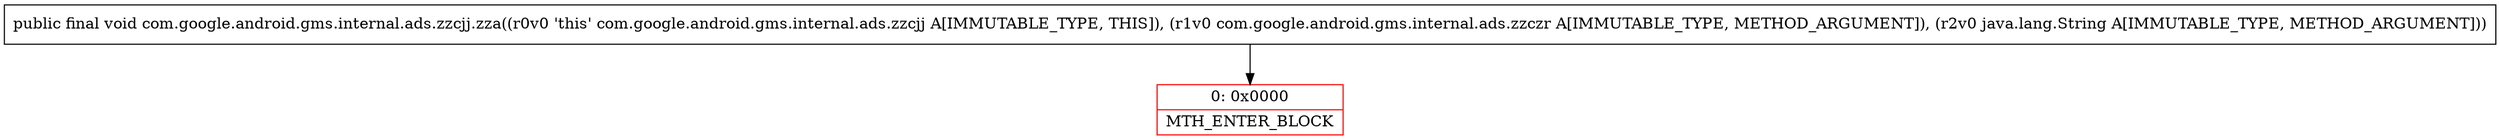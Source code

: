 digraph "CFG forcom.google.android.gms.internal.ads.zzcjj.zza(Lcom\/google\/android\/gms\/internal\/ads\/zzczr;Ljava\/lang\/String;)V" {
subgraph cluster_Region_988578139 {
label = "R(0)";
node [shape=record,color=blue];
}
Node_0 [shape=record,color=red,label="{0\:\ 0x0000|MTH_ENTER_BLOCK\l}"];
MethodNode[shape=record,label="{public final void com.google.android.gms.internal.ads.zzcjj.zza((r0v0 'this' com.google.android.gms.internal.ads.zzcjj A[IMMUTABLE_TYPE, THIS]), (r1v0 com.google.android.gms.internal.ads.zzczr A[IMMUTABLE_TYPE, METHOD_ARGUMENT]), (r2v0 java.lang.String A[IMMUTABLE_TYPE, METHOD_ARGUMENT])) }"];
MethodNode -> Node_0;
}

